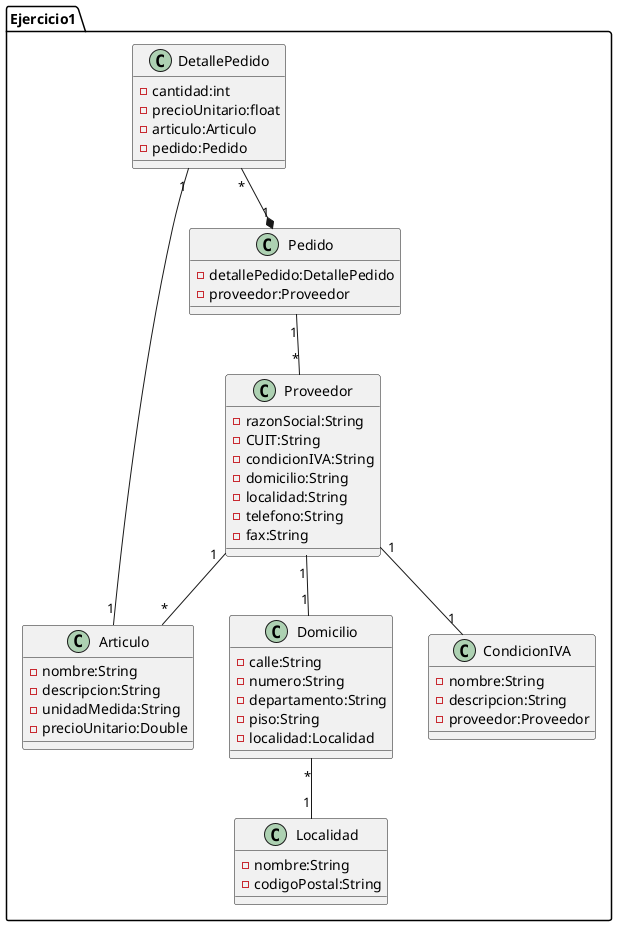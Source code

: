 @startuml
/'En una empresa se realiza pedidos de compra a las proveedores con los cuales trabaja, los cualesson
identificados con la siguiente información:
razón social, CUIT, Condici6n de IVA, domicilio(calle, nro, dpto., piso), localidad,
 teléfono y fax. Cada pedido puede solicitar uno o más artículos
y se le realiza a un solo proveedor, esto servirá para reponer el stock;
de cada artículo se debe conocer el nombre, descripción, unidad de medida y precio unitario'/
package Ejercicio1 {
    class Proveedor{
    -razonSocial:String
    -CUIT:String
    -condicionIVA:String
    -domicilio:String
    -localidad:String
    -telefono:String
    -fax:String
    }
    class Articulo{
        -nombre:String
        -descripcion:String
        -unidadMedida:String
        -precioUnitario:Double
    }
    class Pedido{
        -detallePedido:DetallePedido
        -proveedor:Proveedor
    }
    class Localidad{
        -nombre:String
        -codigoPostal:String
    }
    class Domicilio{
        -calle:String
        -numero:String
        -departamento:String
        -piso:String
        -localidad:Localidad
    }
    class DetallePedido{
        -cantidad:int
        -precioUnitario:float
        -articulo:Articulo
        -pedido:Pedido
    }
    class CondicionIVA{
        -nombre:String
        -descripcion:String
        -proveedor:Proveedor
    }
}
/'Relaciones entre las clases '/
Proveedor "1" -- "*" Articulo
Pedido "1" -- "*" Proveedor
Proveedor "1" -- "1" Domicilio
Domicilio "*" -- "1" Localidad
Proveedor "1" -- "1" CondicionIVA
DetallePedido "1" -- "1" Articulo
DetallePedido "*" --* "1" Pedido
@enduml
